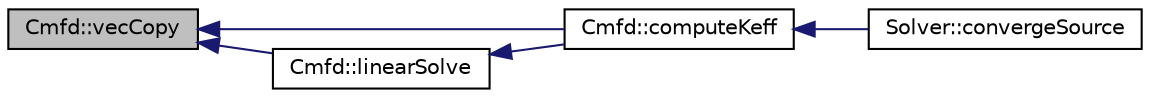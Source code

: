 digraph "Cmfd::vecCopy"
{
  edge [fontname="Helvetica",fontsize="10",labelfontname="Helvetica",labelfontsize="10"];
  node [fontname="Helvetica",fontsize="10",shape=record];
  rankdir="LR";
  Node1 [label="Cmfd::vecCopy",height=0.2,width=0.4,color="black", fillcolor="grey75", style="filled" fontcolor="black"];
  Node1 -> Node2 [dir="back",color="midnightblue",fontsize="10",style="solid",fontname="Helvetica"];
  Node2 [label="Cmfd::computeKeff",height=0.2,width=0.4,color="black", fillcolor="white", style="filled",URL="$classCmfd.html#ad3da57b100041e93e2ca8d6b89137775",tooltip="CMFD solver that solves the diffusion problem."];
  Node2 -> Node3 [dir="back",color="midnightblue",fontsize="10",style="solid",fontname="Helvetica"];
  Node3 [label="Solver::convergeSource",height=0.2,width=0.4,color="black", fillcolor="white", style="filled",URL="$classSolver.html#af8358a66a7cbd56339211f80a2365678",tooltip="Computes keff by performing a series of transport sweep and source updates."];
  Node1 -> Node4 [dir="back",color="midnightblue",fontsize="10",style="solid",fontname="Helvetica"];
  Node4 [label="Cmfd::linearSolve",height=0.2,width=0.4,color="black", fillcolor="white", style="filled",URL="$classCmfd.html#acb66d1a509993e1dcbec5a6cfa6ee8e8",tooltip="Solve the linear system Ax=b using Gauss Seidel with SOR."];
  Node4 -> Node2 [dir="back",color="midnightblue",fontsize="10",style="solid",fontname="Helvetica"];
}
